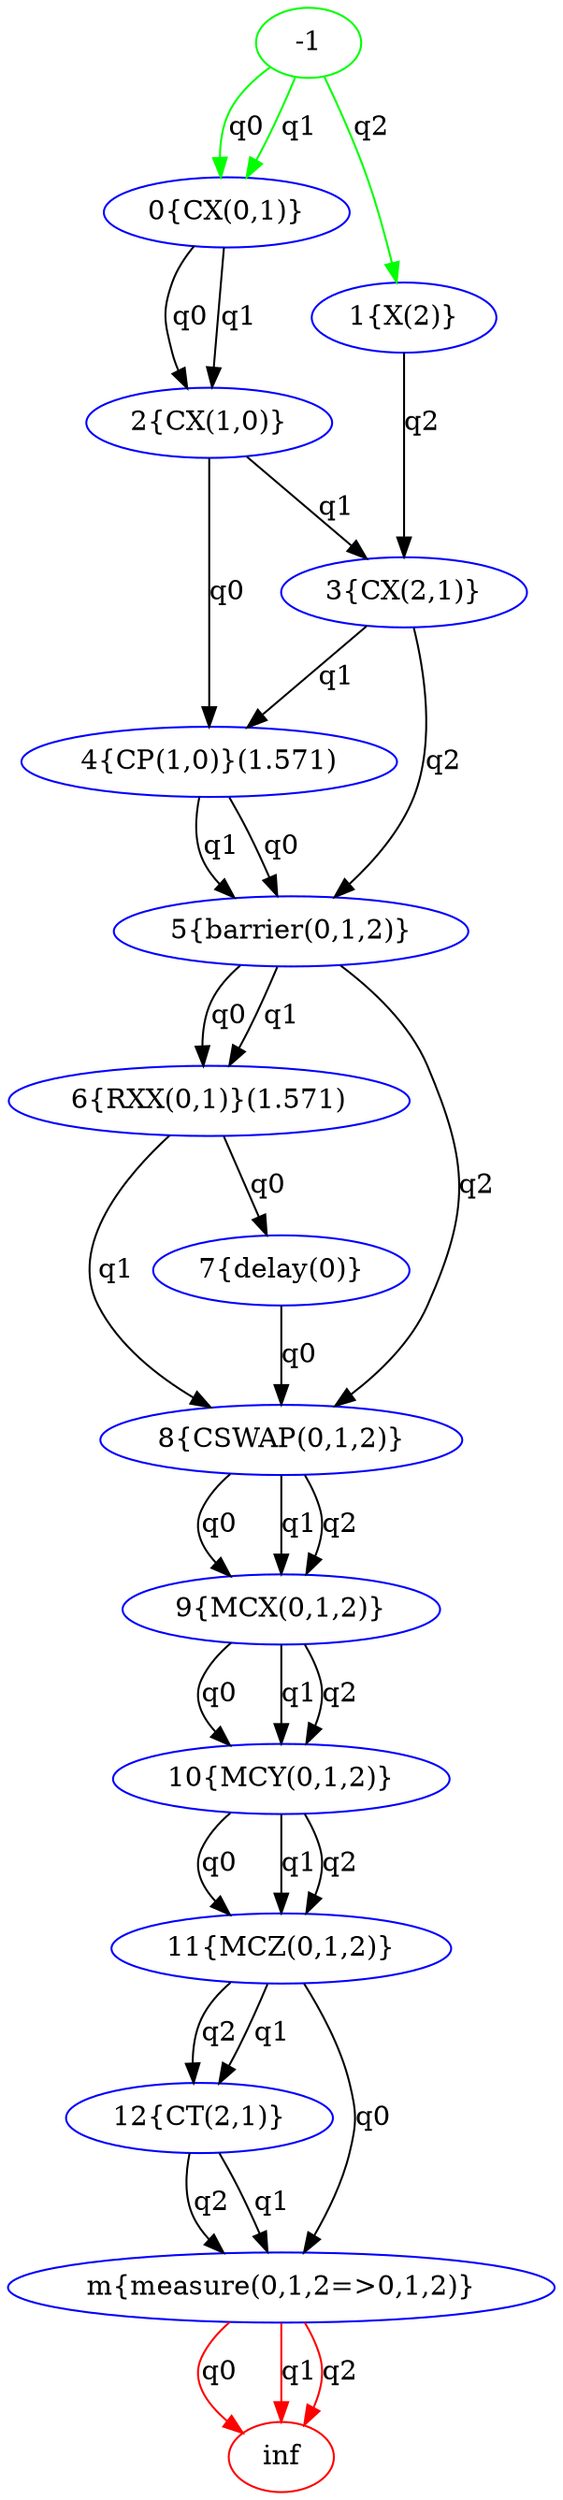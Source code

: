 digraph  {
"-1" [color=green];
"0{CX(0,1)}" [color=blue];
"1{X(2)}" [color=blue];
"2{CX(1,0)}" [color=blue];
"3{CX(2,1)}" [color=blue];
"4{CP(1,0)}(1.571)" [color=blue];
"5{barrier(0,1,2)}" [color=blue];
"6{RXX(0,1)}(1.571)" [color=blue];
"7{delay(0)}" [color=blue];
"8{CSWAP(0,1,2)}" [color=blue];
"9{MCX(0,1,2)}" [color=blue];
"10{MCY(0,1,2)}" [color=blue];
"11{MCZ(0,1,2)}" [color=blue];
"12{CT(2,1)}" [color=blue];
"m{measure(0,1,2=>0,1,2)}" [color=blue];
inf [color=red];
"-1" -> "0{CX(0,1)}"  [color=green, key=0, label=q0];
"-1" -> "0{CX(0,1)}"  [color=green, key=1, label=q1];
"-1" -> "1{X(2)}"  [color=green, key=0, label=q2];
"0{CX(0,1)}" -> "2{CX(1,0)}"  [key=0, label=q1];
"0{CX(0,1)}" -> "2{CX(1,0)}"  [key=1, label=q0];
"1{X(2)}" -> "3{CX(2,1)}"  [key=0, label=q2];
"2{CX(1,0)}" -> "3{CX(2,1)}"  [key=0, label=q1];
"2{CX(1,0)}" -> "4{CP(1,0)}(1.571)"  [key=0, label=q0];
"3{CX(2,1)}" -> "4{CP(1,0)}(1.571)"  [key=0, label=q1];
"3{CX(2,1)}" -> "5{barrier(0,1,2)}"  [key=0, label=q2];
"4{CP(1,0)}(1.571)" -> "5{barrier(0,1,2)}"  [key=0, label=q0];
"4{CP(1,0)}(1.571)" -> "5{barrier(0,1,2)}"  [key=1, label=q1];
"5{barrier(0,1,2)}" -> "6{RXX(0,1)}(1.571)"  [key=0, label=q0];
"5{barrier(0,1,2)}" -> "6{RXX(0,1)}(1.571)"  [key=1, label=q1];
"5{barrier(0,1,2)}" -> "8{CSWAP(0,1,2)}"  [key=0, label=q2];
"6{RXX(0,1)}(1.571)" -> "7{delay(0)}"  [key=0, label=q0];
"6{RXX(0,1)}(1.571)" -> "8{CSWAP(0,1,2)}"  [key=0, label=q1];
"7{delay(0)}" -> "8{CSWAP(0,1,2)}"  [key=0, label=q0];
"8{CSWAP(0,1,2)}" -> "9{MCX(0,1,2)}"  [key=0, label=q0];
"8{CSWAP(0,1,2)}" -> "9{MCX(0,1,2)}"  [key=1, label=q1];
"8{CSWAP(0,1,2)}" -> "9{MCX(0,1,2)}"  [key=2, label=q2];
"9{MCX(0,1,2)}" -> "10{MCY(0,1,2)}"  [key=0, label=q0];
"9{MCX(0,1,2)}" -> "10{MCY(0,1,2)}"  [key=1, label=q1];
"9{MCX(0,1,2)}" -> "10{MCY(0,1,2)}"  [key=2, label=q2];
"10{MCY(0,1,2)}" -> "11{MCZ(0,1,2)}"  [key=0, label=q0];
"10{MCY(0,1,2)}" -> "11{MCZ(0,1,2)}"  [key=1, label=q1];
"10{MCY(0,1,2)}" -> "11{MCZ(0,1,2)}"  [key=2, label=q2];
"11{MCZ(0,1,2)}" -> "12{CT(2,1)}"  [key=0, label=q2];
"11{MCZ(0,1,2)}" -> "12{CT(2,1)}"  [key=1, label=q1];
"11{MCZ(0,1,2)}" -> "m{measure(0,1,2=>0,1,2)}"  [key=0, label=q0];
"12{CT(2,1)}" -> "m{measure(0,1,2=>0,1,2)}"  [key=0, label=q1];
"12{CT(2,1)}" -> "m{measure(0,1,2=>0,1,2)}"  [key=1, label=q2];
"m{measure(0,1,2=>0,1,2)}" -> inf  [color=red, key=0, label=q0];
"m{measure(0,1,2=>0,1,2)}" -> inf  [color=red, key=1, label=q1];
"m{measure(0,1,2=>0,1,2)}" -> inf  [color=red, key=2, label=q2];
}

